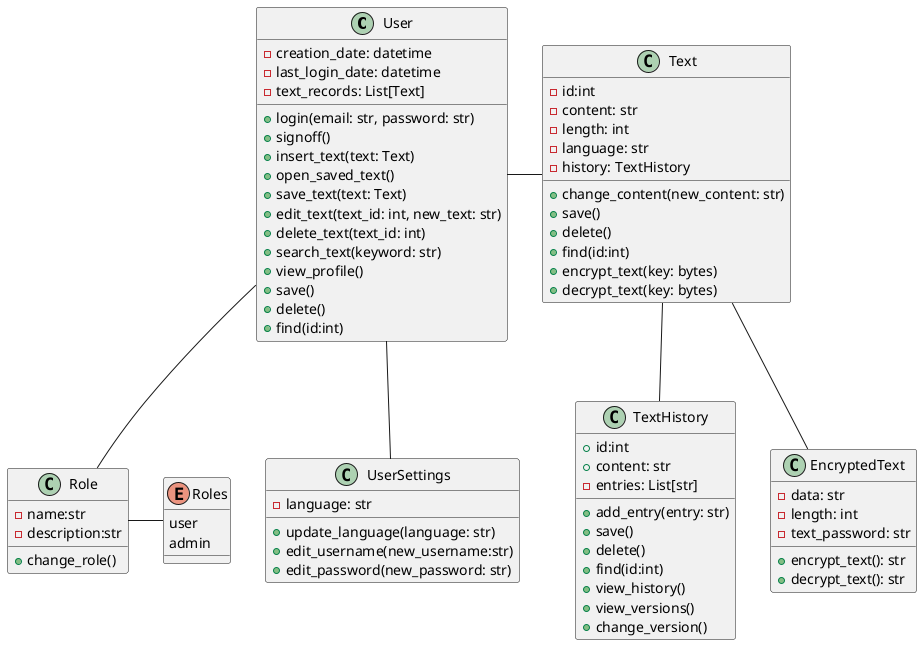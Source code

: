 @startuml ClassDiagram
/'class Account{
    -username: str
    -email: str
    -password: str
    -user: User
    -settings: UserSettings
    +created_account()
    +delete_account()
}'/
class User{
    -creation_date: datetime
    -last_login_date: datetime
    -text_records: List[Text]
    +login(email: str, password: str)
    +signoff()
    +insert_text(text: Text)
    +open_saved_text()
    +save_text(text: Text)
    +edit_text(text_id: int, new_text: str)
    +delete_text(text_id: int)
    +search_text(keyword: str)
    +view_profile()
    +save()
    +delete()
    +find(id:int)
}
class UserSettings{
    -language: str
    +update_language(language: str)
    +edit_username(new_username:str)
    +edit_password(new_password: str)
}
class Role{
    -name:str
    -description:str
    +change_role()
}
enum Roles{
    user
    admin
}
class Text{
    -id:int
    -content: str
    -length: int
    -language: str
    -history: TextHistory
    +change_content(new_content: str)
    +save()
    +delete()
    +find(id:int)
    +encrypt_text(key: bytes)
    +decrypt_text(key: bytes)
}
class TextHistory{
    +id:int
    +content: str
    -entries: List[str]
    +add_entry(entry: str)
    +save()
    +delete()
    +find(id:int)
    +view_history()
    +view_versions()
    +change_version()
}
class EncryptedText{
    -data: str
    -length: int
    -text_password: str
    +encrypt_text(): str
    +decrypt_text(): str
}

User -- Role
Role - Roles
Text -- EncryptedText
/'Account-- User'/
User -- UserSettings
User - Text
Text -- TextHistory
@enduml